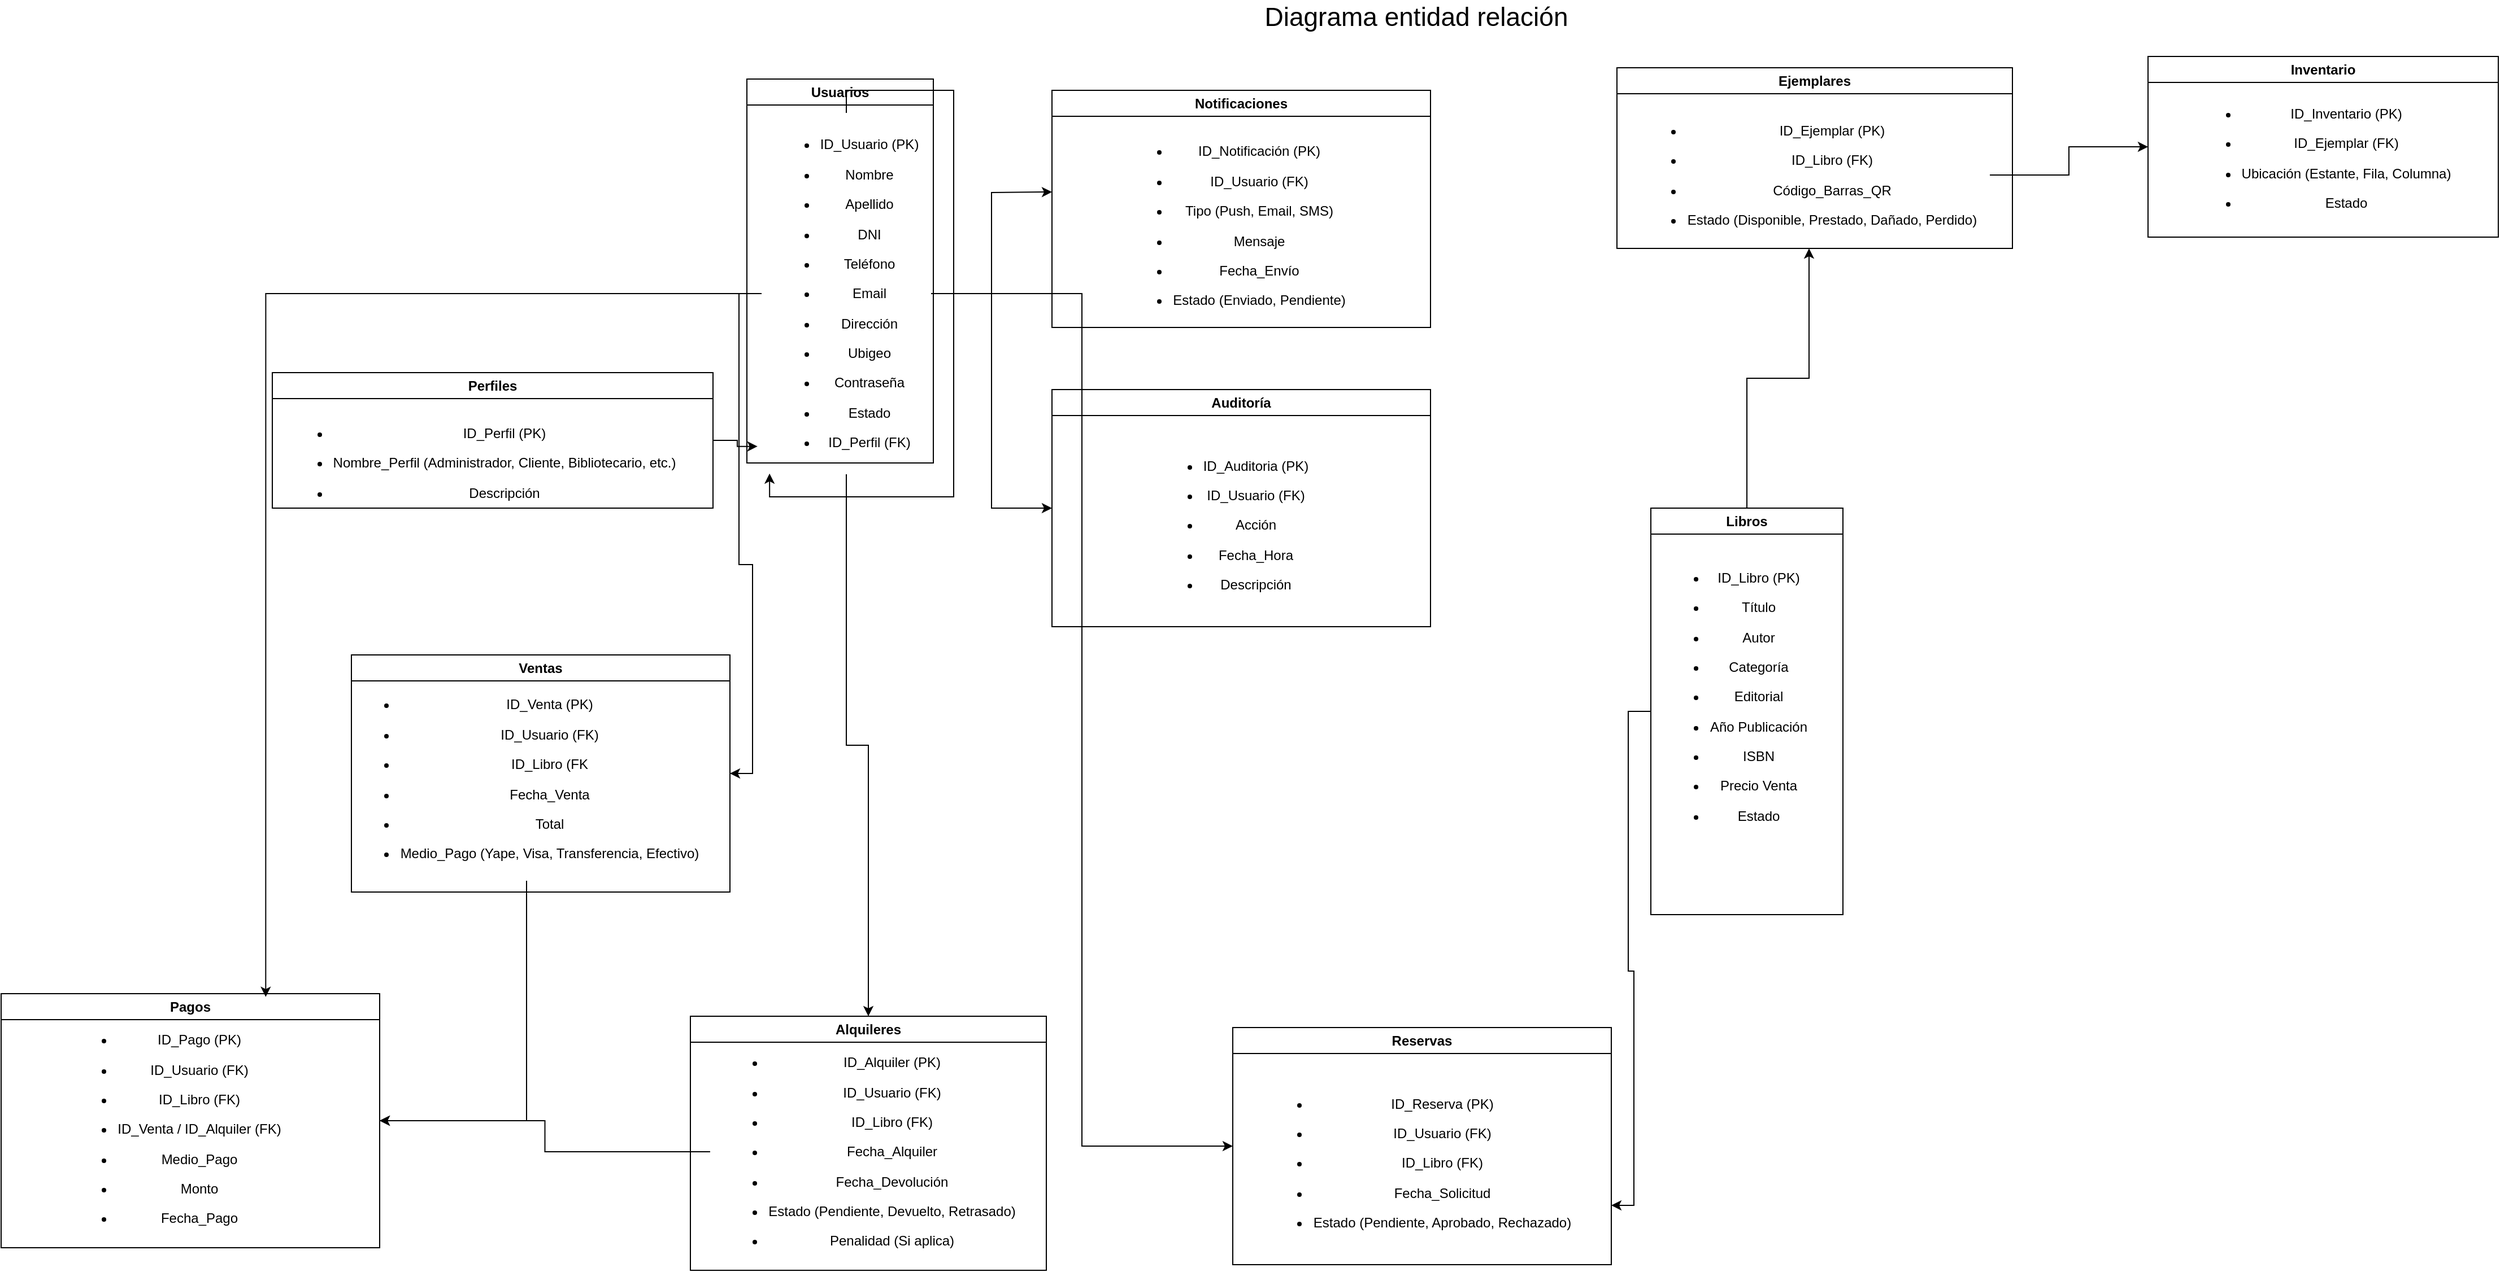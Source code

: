 <mxfile version="26.1.2">
  <diagram name="Página-1" id="Q23V5PgTzqkQusmR3ppg">
    <mxGraphModel dx="2442" dy="1252" grid="1" gridSize="10" guides="1" tooltips="1" connect="1" arrows="1" fold="1" page="1" pageScale="1" pageWidth="827" pageHeight="1169" math="0" shadow="0">
      <root>
        <mxCell id="0" />
        <mxCell id="1" parent="0" />
        <mxCell id="2k5BZR3DYDmmBKU9DnCx-13" value="&lt;font style=&quot;font-size: 23px;&quot;&gt;Diagrama entidad relación&lt;/font&gt;" style="text;html=1;align=center;verticalAlign=middle;whiteSpace=wrap;rounded=0;" vertex="1" parent="1">
          <mxGeometry x="1085" y="30" width="435" height="30" as="geometry" />
        </mxCell>
        <mxCell id="2k5BZR3DYDmmBKU9DnCx-14" value="&lt;p data-pm-slice=&quot;1 1 [&amp;quot;ordered_list&amp;quot;,{&amp;quot;spread&amp;quot;:true,&amp;quot;startingNumber&amp;quot;:1,&amp;quot;start&amp;quot;:1657,&amp;quot;end&amp;quot;:3684},&amp;quot;regular_list_item&amp;quot;,{&amp;quot;start&amp;quot;:1657,&amp;quot;end&amp;quot;:1870}]&quot;&gt;&lt;strong&gt;Usuarios&lt;/strong&gt;&lt;/p&gt;" style="swimlane;whiteSpace=wrap;html=1;" vertex="1" parent="1">
          <mxGeometry x="710" y="100" width="165" height="340" as="geometry" />
        </mxCell>
        <mxCell id="2k5BZR3DYDmmBKU9DnCx-68" style="edgeStyle=orthogonalEdgeStyle;rounded=0;orthogonalLoop=1;jettySize=auto;html=1;" edge="1" parent="2k5BZR3DYDmmBKU9DnCx-14" source="2k5BZR3DYDmmBKU9DnCx-17">
          <mxGeometry relative="1" as="geometry">
            <mxPoint x="270" y="100" as="targetPoint" />
          </mxGeometry>
        </mxCell>
        <mxCell id="2k5BZR3DYDmmBKU9DnCx-17" value="&lt;ul data-pm-slice=&quot;3 3 [&amp;quot;ordered_list&amp;quot;,{&amp;quot;spread&amp;quot;:true,&amp;quot;startingNumber&amp;quot;:1,&amp;quot;start&amp;quot;:1657,&amp;quot;end&amp;quot;:3684},&amp;quot;regular_list_item&amp;quot;,{&amp;quot;start&amp;quot;:1657,&amp;quot;end&amp;quot;:1870}]&quot; data-spread=&quot;false&quot;&gt;&lt;li&gt;&lt;p&gt;ID_Usuario (PK)&lt;/p&gt;&lt;/li&gt;&lt;li&gt;&lt;p&gt;Nombre&lt;/p&gt;&lt;/li&gt;&lt;li&gt;&lt;p&gt;Apellido&lt;/p&gt;&lt;/li&gt;&lt;li&gt;&lt;p&gt;DNI&lt;/p&gt;&lt;/li&gt;&lt;li&gt;&lt;p&gt;Teléfono&lt;/p&gt;&lt;/li&gt;&lt;li&gt;&lt;p&gt;Email&lt;/p&gt;&lt;/li&gt;&lt;li&gt;&lt;p&gt;Dirección&lt;/p&gt;&lt;/li&gt;&lt;li&gt;&lt;p&gt;Ubigeo&lt;/p&gt;&lt;/li&gt;&lt;li&gt;&lt;p&gt;Contraseña&lt;/p&gt;&lt;/li&gt;&lt;li&gt;&lt;p&gt;Estado&lt;/p&gt;&lt;/li&gt;&lt;li&gt;&lt;p&gt;ID_Perfil (FK)&lt;/p&gt;&lt;/li&gt;&lt;/ul&gt;" style="text;html=1;align=center;verticalAlign=middle;resizable=0;points=[];autosize=1;strokeColor=none;fillColor=none;" vertex="1" parent="2k5BZR3DYDmmBKU9DnCx-14">
          <mxGeometry x="13" y="30" width="150" height="320" as="geometry" />
        </mxCell>
        <mxCell id="2k5BZR3DYDmmBKU9DnCx-66" style="edgeStyle=orthogonalEdgeStyle;rounded=0;orthogonalLoop=1;jettySize=auto;html=1;entryX=0.047;entryY=0.998;entryDx=0;entryDy=0;entryPerimeter=0;" edge="1" parent="2k5BZR3DYDmmBKU9DnCx-14" source="2k5BZR3DYDmmBKU9DnCx-17" target="2k5BZR3DYDmmBKU9DnCx-17">
          <mxGeometry relative="1" as="geometry" />
        </mxCell>
        <mxCell id="2k5BZR3DYDmmBKU9DnCx-18" value="&lt;p data-pm-slice=&quot;1 1 [&amp;quot;ordered_list&amp;quot;,{&amp;quot;spread&amp;quot;:true,&amp;quot;startingNumber&amp;quot;:1,&amp;quot;start&amp;quot;:1657,&amp;quot;end&amp;quot;:3684},&amp;quot;regular_list_item&amp;quot;,{&amp;quot;start&amp;quot;:1872,&amp;quot;end&amp;quot;:2020}]&quot;&gt;&lt;strong&gt;Perfiles&lt;/strong&gt;&lt;/p&gt;" style="swimlane;whiteSpace=wrap;html=1;" vertex="1" parent="1">
          <mxGeometry x="290" y="360" width="390" height="120" as="geometry" />
        </mxCell>
        <mxCell id="2k5BZR3DYDmmBKU9DnCx-28" value="&lt;ul data-pm-slice=&quot;3 3 [&amp;quot;ordered_list&amp;quot;,{&amp;quot;spread&amp;quot;:true,&amp;quot;startingNumber&amp;quot;:1,&amp;quot;start&amp;quot;:1657,&amp;quot;end&amp;quot;:3684},&amp;quot;regular_list_item&amp;quot;,{&amp;quot;start&amp;quot;:1872,&amp;quot;end&amp;quot;:2020}]&quot; data-spread=&quot;false&quot;&gt;&lt;li&gt;&lt;p&gt;ID_Perfil (PK)&lt;/p&gt;&lt;/li&gt;&lt;li&gt;&lt;p&gt;Nombre_Perfil (Administrador, Cliente, Bibliotecario, etc.)&lt;/p&gt;&lt;/li&gt;&lt;li&gt;&lt;p&gt;Descripción&lt;/p&gt;&lt;/li&gt;&lt;/ul&gt;" style="text;html=1;align=center;verticalAlign=middle;resizable=0;points=[];autosize=1;strokeColor=none;fillColor=none;" vertex="1" parent="2k5BZR3DYDmmBKU9DnCx-18">
          <mxGeometry y="30" width="370" height="100" as="geometry" />
        </mxCell>
        <mxCell id="2k5BZR3DYDmmBKU9DnCx-64" style="edgeStyle=orthogonalEdgeStyle;rounded=0;orthogonalLoop=1;jettySize=auto;html=1;entryX=1;entryY=0.75;entryDx=0;entryDy=0;" edge="1" parent="1" source="2k5BZR3DYDmmBKU9DnCx-20" target="2k5BZR3DYDmmBKU9DnCx-36">
          <mxGeometry relative="1" as="geometry" />
        </mxCell>
        <mxCell id="2k5BZR3DYDmmBKU9DnCx-67" style="edgeStyle=orthogonalEdgeStyle;rounded=0;orthogonalLoop=1;jettySize=auto;html=1;" edge="1" parent="1" source="2k5BZR3DYDmmBKU9DnCx-20" target="2k5BZR3DYDmmBKU9DnCx-26">
          <mxGeometry relative="1" as="geometry" />
        </mxCell>
        <mxCell id="2k5BZR3DYDmmBKU9DnCx-20" value="&lt;p data-pm-slice=&quot;1 1 [&amp;quot;ordered_list&amp;quot;,{&amp;quot;spread&amp;quot;:true,&amp;quot;startingNumber&amp;quot;:1,&amp;quot;start&amp;quot;:1657,&amp;quot;end&amp;quot;:3684},&amp;quot;regular_list_item&amp;quot;,{&amp;quot;start&amp;quot;:2022,&amp;quot;end&amp;quot;:2202}]&quot;&gt;&lt;strong&gt;Libros&lt;/strong&gt;&lt;/p&gt;" style="swimlane;whiteSpace=wrap;html=1;" vertex="1" parent="1">
          <mxGeometry x="1510" y="480" width="170" height="360" as="geometry" />
        </mxCell>
        <mxCell id="2k5BZR3DYDmmBKU9DnCx-27" value="&lt;ul data-pm-slice=&quot;3 3 [&amp;quot;ordered_list&amp;quot;,{&amp;quot;spread&amp;quot;:true,&amp;quot;startingNumber&amp;quot;:1,&amp;quot;start&amp;quot;:1657,&amp;quot;end&amp;quot;:3684},&amp;quot;regular_list_item&amp;quot;,{&amp;quot;start&amp;quot;:2022,&amp;quot;end&amp;quot;:2202}]&quot; data-spread=&quot;false&quot;&gt;&lt;li&gt;&lt;p&gt;ID_Libro (PK)&lt;/p&gt;&lt;/li&gt;&lt;li&gt;&lt;p&gt;Título&lt;/p&gt;&lt;/li&gt;&lt;li&gt;&lt;p&gt;Autor&lt;/p&gt;&lt;/li&gt;&lt;li&gt;&lt;p&gt;Categoría&lt;/p&gt;&lt;/li&gt;&lt;li&gt;&lt;p&gt;Editorial&lt;/p&gt;&lt;/li&gt;&lt;li&gt;&lt;p&gt;Año Publicación&lt;/p&gt;&lt;/li&gt;&lt;li&gt;&lt;p&gt;ISBN&lt;/p&gt;&lt;/li&gt;&lt;li&gt;&lt;p&gt;Precio Venta&lt;/p&gt;&lt;/li&gt;&lt;li&gt;&lt;p&gt;Estado&lt;/p&gt;&lt;/li&gt;&lt;/ul&gt;" style="text;html=1;align=center;verticalAlign=middle;resizable=0;points=[];autosize=1;strokeColor=none;fillColor=none;" vertex="1" parent="2k5BZR3DYDmmBKU9DnCx-20">
          <mxGeometry y="37" width="150" height="260" as="geometry" />
        </mxCell>
        <mxCell id="2k5BZR3DYDmmBKU9DnCx-22" value="&lt;p data-pm-slice=&quot;1 1 [&amp;quot;ordered_list&amp;quot;,{&amp;quot;spread&amp;quot;:true,&amp;quot;startingNumber&amp;quot;:1,&amp;quot;start&amp;quot;:1657,&amp;quot;end&amp;quot;:3684},&amp;quot;regular_list_item&amp;quot;,{&amp;quot;start&amp;quot;:2204,&amp;quot;end&amp;quot;:2363}]&quot;&gt;&lt;strong&gt;Ejemplares&lt;/strong&gt;&lt;/p&gt;" style="swimlane;whiteSpace=wrap;html=1;" vertex="1" parent="1">
          <mxGeometry x="1480" y="90" width="350" height="160" as="geometry" />
        </mxCell>
        <mxCell id="2k5BZR3DYDmmBKU9DnCx-26" value="&lt;ul data-pm-slice=&quot;3 3 [&amp;quot;ordered_list&amp;quot;,{&amp;quot;spread&amp;quot;:true,&amp;quot;startingNumber&amp;quot;:1,&amp;quot;start&amp;quot;:1657,&amp;quot;end&amp;quot;:3684},&amp;quot;regular_list_item&amp;quot;,{&amp;quot;start&amp;quot;:2204,&amp;quot;end&amp;quot;:2363}]&quot; data-spread=&quot;false&quot;&gt;&lt;li&gt;&lt;p&gt;ID_Ejemplar (PK)&lt;/p&gt;&lt;/li&gt;&lt;li&gt;&lt;p&gt;ID_Libro (FK)&lt;/p&gt;&lt;/li&gt;&lt;li&gt;&lt;p&gt;Código_Barras_QR&lt;/p&gt;&lt;/li&gt;&lt;li&gt;&lt;p&gt;Estado (Disponible, Prestado, Dañado, Perdido)&lt;/p&gt;&lt;/li&gt;&lt;/ul&gt;" style="text;html=1;align=center;verticalAlign=middle;resizable=0;points=[];autosize=1;strokeColor=none;fillColor=none;" vertex="1" parent="2k5BZR3DYDmmBKU9DnCx-22">
          <mxGeometry x="10" y="30" width="320" height="130" as="geometry" />
        </mxCell>
        <mxCell id="2k5BZR3DYDmmBKU9DnCx-24" value="&lt;p data-pm-slice=&quot;1 1 [&amp;quot;ordered_list&amp;quot;,{&amp;quot;spread&amp;quot;:true,&amp;quot;startingNumber&amp;quot;:1,&amp;quot;start&amp;quot;:1657,&amp;quot;end&amp;quot;:3684},&amp;quot;regular_list_item&amp;quot;,{&amp;quot;start&amp;quot;:2365,&amp;quot;end&amp;quot;:2507}]&quot;&gt;&lt;strong&gt;Inventario&lt;/strong&gt;&lt;/p&gt;" style="swimlane;whiteSpace=wrap;html=1;" vertex="1" parent="1">
          <mxGeometry x="1950" y="80" width="310" height="160" as="geometry" />
        </mxCell>
        <mxCell id="2k5BZR3DYDmmBKU9DnCx-29" value="&lt;ul data-pm-slice=&quot;3 3 [&amp;quot;ordered_list&amp;quot;,{&amp;quot;spread&amp;quot;:true,&amp;quot;startingNumber&amp;quot;:1,&amp;quot;start&amp;quot;:1657,&amp;quot;end&amp;quot;:3684},&amp;quot;regular_list_item&amp;quot;,{&amp;quot;start&amp;quot;:2365,&amp;quot;end&amp;quot;:2507}]&quot; data-spread=&quot;false&quot;&gt;&lt;li&gt;&lt;p&gt;ID_Inventario (PK)&lt;/p&gt;&lt;/li&gt;&lt;li&gt;&lt;p&gt;ID_Ejemplar (FK)&lt;/p&gt;&lt;/li&gt;&lt;li&gt;&lt;p&gt;Ubicación (Estante, Fila, Columna)&lt;/p&gt;&lt;/li&gt;&lt;li&gt;&lt;p&gt;Estado&lt;/p&gt;&lt;/li&gt;&lt;/ul&gt;" style="text;html=1;align=center;verticalAlign=middle;resizable=0;points=[];autosize=1;strokeColor=none;fillColor=none;" vertex="1" parent="2k5BZR3DYDmmBKU9DnCx-24">
          <mxGeometry x="30" y="25" width="250" height="130" as="geometry" />
        </mxCell>
        <mxCell id="2k5BZR3DYDmmBKU9DnCx-30" value="&lt;p data-pm-slice=&quot;1 1 [&amp;quot;ordered_list&amp;quot;,{&amp;quot;spread&amp;quot;:true,&amp;quot;startingNumber&amp;quot;:1,&amp;quot;start&amp;quot;:1657,&amp;quot;end&amp;quot;:3684},&amp;quot;regular_list_item&amp;quot;,{&amp;quot;start&amp;quot;:2509,&amp;quot;end&amp;quot;:2717}]&quot;&gt;&lt;strong&gt;Alquileres&lt;/strong&gt;&lt;/p&gt;" style="swimlane;whiteSpace=wrap;html=1;startSize=23;" vertex="1" parent="1">
          <mxGeometry x="660" y="930" width="315" height="225" as="geometry" />
        </mxCell>
        <mxCell id="2k5BZR3DYDmmBKU9DnCx-32" value="&lt;ul data-pm-slice=&quot;3 3 [&amp;quot;ordered_list&amp;quot;,{&amp;quot;spread&amp;quot;:true,&amp;quot;startingNumber&amp;quot;:1,&amp;quot;start&amp;quot;:1657,&amp;quot;end&amp;quot;:3684},&amp;quot;regular_list_item&amp;quot;,{&amp;quot;start&amp;quot;:2509,&amp;quot;end&amp;quot;:2717}]&quot; data-spread=&quot;false&quot;&gt;&lt;li&gt;&lt;p&gt;ID_Alquiler (PK)&lt;/p&gt;&lt;/li&gt;&lt;li&gt;&lt;p&gt;ID_Usuario (FK)&lt;/p&gt;&lt;/li&gt;&lt;li&gt;&lt;p&gt;ID_Libro (FK)&lt;/p&gt;&lt;/li&gt;&lt;li&gt;&lt;p&gt;Fecha_Alquiler&lt;/p&gt;&lt;/li&gt;&lt;li&gt;&lt;p&gt;Fecha_Devolución&lt;/p&gt;&lt;/li&gt;&lt;li&gt;&lt;p&gt;Estado (Pendiente, Devuelto, Retrasado)&lt;/p&gt;&lt;/li&gt;&lt;li&gt;&lt;p&gt;Penalidad (Si aplica)&lt;/p&gt;&lt;/li&gt;&lt;/ul&gt;" style="text;html=1;align=center;verticalAlign=middle;resizable=0;points=[];autosize=1;strokeColor=none;fillColor=none;" vertex="1" parent="2k5BZR3DYDmmBKU9DnCx-30">
          <mxGeometry x="17.5" y="15" width="280" height="210" as="geometry" />
        </mxCell>
        <mxCell id="2k5BZR3DYDmmBKU9DnCx-33" value="&lt;p data-pm-slice=&quot;1 1 [&amp;quot;ordered_list&amp;quot;,{&amp;quot;spread&amp;quot;:true,&amp;quot;startingNumber&amp;quot;:1,&amp;quot;start&amp;quot;:1657,&amp;quot;end&amp;quot;:3684},&amp;quot;regular_list_item&amp;quot;,{&amp;quot;start&amp;quot;:2719,&amp;quot;end&amp;quot;:2886}]&quot;&gt;&lt;strong&gt;Ventas&lt;/strong&gt;&lt;/p&gt;" style="swimlane;whiteSpace=wrap;html=1;startSize=23;" vertex="1" parent="1">
          <mxGeometry x="360" y="610" width="335" height="210" as="geometry" />
        </mxCell>
        <mxCell id="2k5BZR3DYDmmBKU9DnCx-35" value="&lt;ul data-pm-slice=&quot;3 3 [&amp;quot;ordered_list&amp;quot;,{&amp;quot;spread&amp;quot;:true,&amp;quot;startingNumber&amp;quot;:1,&amp;quot;start&amp;quot;:1657,&amp;quot;end&amp;quot;:3684},&amp;quot;regular_list_item&amp;quot;,{&amp;quot;start&amp;quot;:2719,&amp;quot;end&amp;quot;:2886}]&quot; data-spread=&quot;false&quot;&gt;&lt;li&gt;&lt;p&gt;ID_Venta (PK)&lt;/p&gt;&lt;/li&gt;&lt;li&gt;&lt;p&gt;ID_Usuario (FK)&lt;/p&gt;&lt;/li&gt;&lt;li&gt;&lt;p&gt;ID_Libro (FK&lt;/p&gt;&lt;/li&gt;&lt;li&gt;&lt;p&gt;Fecha_Venta&lt;/p&gt;&lt;/li&gt;&lt;li&gt;&lt;p&gt;Total&lt;/p&gt;&lt;/li&gt;&lt;li&gt;&lt;p&gt;Medio_Pago (Yape, Visa, Transferencia, Efectivo)&lt;/p&gt;&lt;/li&gt;&lt;/ul&gt;" style="text;html=1;align=center;verticalAlign=middle;resizable=0;points=[];autosize=1;strokeColor=none;fillColor=none;" vertex="1" parent="2k5BZR3DYDmmBKU9DnCx-33">
          <mxGeometry x="-10" y="20" width="330" height="180" as="geometry" />
        </mxCell>
        <mxCell id="2k5BZR3DYDmmBKU9DnCx-36" value="&lt;p data-pm-slice=&quot;1 1 [&amp;quot;ordered_list&amp;quot;,{&amp;quot;spread&amp;quot;:true,&amp;quot;startingNumber&amp;quot;:1,&amp;quot;start&amp;quot;:1657,&amp;quot;end&amp;quot;:3684},&amp;quot;regular_list_item&amp;quot;,{&amp;quot;start&amp;quot;:2888,&amp;quot;end&amp;quot;:3052}]&quot;&gt;&lt;strong&gt;Reservas&lt;/strong&gt;&lt;/p&gt;" style="swimlane;whiteSpace=wrap;html=1;startSize=23;" vertex="1" parent="1">
          <mxGeometry x="1140" y="940" width="335" height="210" as="geometry" />
        </mxCell>
        <mxCell id="2k5BZR3DYDmmBKU9DnCx-38" value="&lt;ul data-pm-slice=&quot;3 3 [&amp;quot;ordered_list&amp;quot;,{&amp;quot;spread&amp;quot;:true,&amp;quot;startingNumber&amp;quot;:1,&amp;quot;start&amp;quot;:1657,&amp;quot;end&amp;quot;:3684},&amp;quot;regular_list_item&amp;quot;,{&amp;quot;start&amp;quot;:2888,&amp;quot;end&amp;quot;:3052}]&quot; data-spread=&quot;false&quot;&gt;&lt;li&gt;&lt;p&gt;ID_Reserva (PK)&lt;/p&gt;&lt;/li&gt;&lt;li&gt;&lt;p&gt;ID_Usuario (FK)&lt;/p&gt;&lt;/li&gt;&lt;li&gt;&lt;p&gt;ID_Libro (FK)&lt;/p&gt;&lt;/li&gt;&lt;li&gt;&lt;p&gt;Fecha_Solicitud&lt;/p&gt;&lt;/li&gt;&lt;li&gt;&lt;p&gt;Estado (Pendiente, Aprobado, Rechazado)&lt;/p&gt;&lt;/li&gt;&lt;/ul&gt;" style="text;html=1;align=center;verticalAlign=middle;resizable=0;points=[];autosize=1;strokeColor=none;fillColor=none;" vertex="1" parent="2k5BZR3DYDmmBKU9DnCx-36">
          <mxGeometry x="20" y="40" width="290" height="160" as="geometry" />
        </mxCell>
        <mxCell id="2k5BZR3DYDmmBKU9DnCx-39" value="&lt;p data-pm-slice=&quot;1 1 [&amp;quot;ordered_list&amp;quot;,{&amp;quot;spread&amp;quot;:true,&amp;quot;startingNumber&amp;quot;:1,&amp;quot;start&amp;quot;:1657,&amp;quot;end&amp;quot;:3684},&amp;quot;regular_list_item&amp;quot;,{&amp;quot;start&amp;quot;:3054,&amp;quot;end&amp;quot;:3208}]&quot;&gt;&lt;strong&gt;Pagos&lt;/strong&gt;&lt;/p&gt;" style="swimlane;whiteSpace=wrap;html=1;startSize=23;" vertex="1" parent="1">
          <mxGeometry x="50" y="910" width="335" height="225" as="geometry" />
        </mxCell>
        <mxCell id="2k5BZR3DYDmmBKU9DnCx-41" value="&lt;ul data-pm-slice=&quot;3 3 [&amp;quot;ordered_list&amp;quot;,{&amp;quot;spread&amp;quot;:true,&amp;quot;startingNumber&amp;quot;:1,&amp;quot;start&amp;quot;:1657,&amp;quot;end&amp;quot;:3684},&amp;quot;regular_list_item&amp;quot;,{&amp;quot;start&amp;quot;:3054,&amp;quot;end&amp;quot;:3208}]&quot; data-spread=&quot;false&quot;&gt;&lt;li&gt;&lt;p&gt;ID_Pago (PK)&lt;/p&gt;&lt;/li&gt;&lt;li&gt;&lt;p&gt;ID_Usuario (FK)&lt;/p&gt;&lt;/li&gt;&lt;li&gt;&lt;p&gt;&lt;span style=&quot;background-color: transparent; color: light-dark(rgb(0, 0, 0), rgb(255, 255, 255));&quot;&gt;ID_Libro (FK)&lt;/span&gt;&lt;/p&gt;&lt;/li&gt;&lt;li&gt;&lt;p&gt;ID_Venta / ID_Alquiler (FK)&lt;/p&gt;&lt;/li&gt;&lt;li&gt;&lt;p&gt;Medio_Pago&lt;/p&gt;&lt;/li&gt;&lt;li&gt;&lt;p&gt;Monto&lt;/p&gt;&lt;/li&gt;&lt;li&gt;&lt;p&gt;Fecha_Pago&lt;/p&gt;&lt;/li&gt;&lt;/ul&gt;" style="text;html=1;align=center;verticalAlign=middle;resizable=0;points=[];autosize=1;strokeColor=none;fillColor=none;" vertex="1" parent="2k5BZR3DYDmmBKU9DnCx-39">
          <mxGeometry x="50" y="15" width="210" height="210" as="geometry" />
        </mxCell>
        <mxCell id="2k5BZR3DYDmmBKU9DnCx-42" value="&lt;p data-pm-slice=&quot;1 1 [&amp;quot;ordered_list&amp;quot;,{&amp;quot;spread&amp;quot;:true,&amp;quot;startingNumber&amp;quot;:1,&amp;quot;start&amp;quot;:1657,&amp;quot;end&amp;quot;:3684},&amp;quot;regular_list_item&amp;quot;,{&amp;quot;start&amp;quot;:3339,&amp;quot;end&amp;quot;:3484}]&quot;&gt;&lt;strong&gt;Auditoría&lt;/strong&gt;&lt;/p&gt;" style="swimlane;whiteSpace=wrap;html=1;startSize=23;" vertex="1" parent="1">
          <mxGeometry x="980" y="375" width="335" height="210" as="geometry" />
        </mxCell>
        <mxCell id="2k5BZR3DYDmmBKU9DnCx-47" value="&lt;ul data-pm-slice=&quot;3 3 [&amp;quot;ordered_list&amp;quot;,{&amp;quot;spread&amp;quot;:true,&amp;quot;startingNumber&amp;quot;:1,&amp;quot;start&amp;quot;:1657,&amp;quot;end&amp;quot;:3684},&amp;quot;regular_list_item&amp;quot;,{&amp;quot;start&amp;quot;:3339,&amp;quot;end&amp;quot;:3484}]&quot; data-spread=&quot;false&quot;&gt;&lt;li&gt;&lt;p&gt;ID_Auditoria (PK)&lt;/p&gt;&lt;/li&gt;&lt;li&gt;&lt;p&gt;ID_Usuario (FK)&lt;/p&gt;&lt;/li&gt;&lt;li&gt;&lt;p&gt;Acción&lt;/p&gt;&lt;/li&gt;&lt;li&gt;&lt;p&gt;Fecha_Hora&lt;/p&gt;&lt;/li&gt;&lt;li&gt;&lt;p&gt;Descripción&lt;/p&gt;&lt;/li&gt;&lt;/ul&gt;" style="text;html=1;align=center;verticalAlign=middle;resizable=0;points=[];autosize=1;strokeColor=none;fillColor=none;" vertex="1" parent="2k5BZR3DYDmmBKU9DnCx-42">
          <mxGeometry x="80" y="40" width="160" height="160" as="geometry" />
        </mxCell>
        <mxCell id="2k5BZR3DYDmmBKU9DnCx-44" value="&lt;p data-pm-slice=&quot;1 1 [&amp;quot;ordered_list&amp;quot;,{&amp;quot;spread&amp;quot;:true,&amp;quot;startingNumber&amp;quot;:1,&amp;quot;start&amp;quot;:1657,&amp;quot;end&amp;quot;:3684},&amp;quot;regular_list_item&amp;quot;,{&amp;quot;start&amp;quot;:3486,&amp;quot;end&amp;quot;:3684}]&quot;&gt;&lt;strong&gt;Notificaciones&lt;/strong&gt;&lt;/p&gt;" style="swimlane;whiteSpace=wrap;html=1;startSize=23;" vertex="1" parent="1">
          <mxGeometry x="980" y="110" width="335" height="210" as="geometry" />
        </mxCell>
        <mxCell id="2k5BZR3DYDmmBKU9DnCx-46" value="&lt;ul data-pm-slice=&quot;3 3 [&amp;quot;ordered_list&amp;quot;,{&amp;quot;spread&amp;quot;:true,&amp;quot;startingNumber&amp;quot;:1,&amp;quot;start&amp;quot;:1657,&amp;quot;end&amp;quot;:3684},&amp;quot;regular_list_item&amp;quot;,{&amp;quot;start&amp;quot;:3486,&amp;quot;end&amp;quot;:3684}]&quot; data-spread=&quot;false&quot;&gt;&lt;li&gt;&lt;p&gt;ID_Notificación (PK)&lt;/p&gt;&lt;/li&gt;&lt;li&gt;&lt;p&gt;ID_Usuario (FK)&lt;/p&gt;&lt;/li&gt;&lt;li&gt;&lt;p&gt;Tipo (Push, Email, SMS)&lt;/p&gt;&lt;/li&gt;&lt;li&gt;&lt;p&gt;Mensaje&lt;/p&gt;&lt;/li&gt;&lt;li&gt;&lt;p&gt;Fecha_Envío&lt;/p&gt;&lt;/li&gt;&lt;li&gt;&lt;p&gt;Estado (Enviado, Pendiente)&lt;/p&gt;&lt;/li&gt;&lt;/ul&gt;" style="text;html=1;align=center;verticalAlign=middle;resizable=0;points=[];autosize=1;strokeColor=none;fillColor=none;" vertex="1" parent="2k5BZR3DYDmmBKU9DnCx-44">
          <mxGeometry x="52.5" y="30" width="220" height="180" as="geometry" />
        </mxCell>
        <mxCell id="2k5BZR3DYDmmBKU9DnCx-53" style="edgeStyle=orthogonalEdgeStyle;rounded=0;orthogonalLoop=1;jettySize=auto;html=1;entryX=-0.024;entryY=0.923;entryDx=0;entryDy=0;entryPerimeter=0;" edge="1" parent="1" source="2k5BZR3DYDmmBKU9DnCx-18" target="2k5BZR3DYDmmBKU9DnCx-17">
          <mxGeometry relative="1" as="geometry" />
        </mxCell>
        <mxCell id="2k5BZR3DYDmmBKU9DnCx-55" style="edgeStyle=orthogonalEdgeStyle;rounded=0;orthogonalLoop=1;jettySize=auto;html=1;entryX=0;entryY=0.5;entryDx=0;entryDy=0;" edge="1" parent="1" source="2k5BZR3DYDmmBKU9DnCx-26" target="2k5BZR3DYDmmBKU9DnCx-24">
          <mxGeometry relative="1" as="geometry" />
        </mxCell>
        <mxCell id="2k5BZR3DYDmmBKU9DnCx-59" style="edgeStyle=orthogonalEdgeStyle;rounded=0;orthogonalLoop=1;jettySize=auto;html=1;entryX=0;entryY=0.5;entryDx=0;entryDy=0;" edge="1" parent="1" source="2k5BZR3DYDmmBKU9DnCx-17" target="2k5BZR3DYDmmBKU9DnCx-36">
          <mxGeometry relative="1" as="geometry" />
        </mxCell>
        <mxCell id="2k5BZR3DYDmmBKU9DnCx-65" style="edgeStyle=orthogonalEdgeStyle;rounded=0;orthogonalLoop=1;jettySize=auto;html=1;entryX=0.5;entryY=0;entryDx=0;entryDy=0;" edge="1" parent="1" source="2k5BZR3DYDmmBKU9DnCx-17" target="2k5BZR3DYDmmBKU9DnCx-30">
          <mxGeometry relative="1" as="geometry" />
        </mxCell>
        <mxCell id="2k5BZR3DYDmmBKU9DnCx-69" style="edgeStyle=orthogonalEdgeStyle;rounded=0;orthogonalLoop=1;jettySize=auto;html=1;entryX=0;entryY=0.5;entryDx=0;entryDy=0;" edge="1" parent="1" source="2k5BZR3DYDmmBKU9DnCx-17" target="2k5BZR3DYDmmBKU9DnCx-42">
          <mxGeometry relative="1" as="geometry" />
        </mxCell>
        <mxCell id="2k5BZR3DYDmmBKU9DnCx-70" style="edgeStyle=orthogonalEdgeStyle;rounded=0;orthogonalLoop=1;jettySize=auto;html=1;entryX=1;entryY=0.5;entryDx=0;entryDy=0;" edge="1" parent="1" source="2k5BZR3DYDmmBKU9DnCx-17" target="2k5BZR3DYDmmBKU9DnCx-33">
          <mxGeometry relative="1" as="geometry" />
        </mxCell>
        <mxCell id="2k5BZR3DYDmmBKU9DnCx-71" style="edgeStyle=orthogonalEdgeStyle;rounded=0;orthogonalLoop=1;jettySize=auto;html=1;entryX=0.699;entryY=0.013;entryDx=0;entryDy=0;entryPerimeter=0;" edge="1" parent="1" source="2k5BZR3DYDmmBKU9DnCx-17" target="2k5BZR3DYDmmBKU9DnCx-39">
          <mxGeometry relative="1" as="geometry" />
        </mxCell>
        <mxCell id="2k5BZR3DYDmmBKU9DnCx-76" style="edgeStyle=orthogonalEdgeStyle;rounded=0;orthogonalLoop=1;jettySize=auto;html=1;entryX=1;entryY=0.5;entryDx=0;entryDy=0;" edge="1" parent="1" source="2k5BZR3DYDmmBKU9DnCx-35" target="2k5BZR3DYDmmBKU9DnCx-39">
          <mxGeometry relative="1" as="geometry" />
        </mxCell>
        <mxCell id="2k5BZR3DYDmmBKU9DnCx-77" style="edgeStyle=orthogonalEdgeStyle;rounded=0;orthogonalLoop=1;jettySize=auto;html=1;entryX=1;entryY=0.5;entryDx=0;entryDy=0;" edge="1" parent="1" source="2k5BZR3DYDmmBKU9DnCx-32" target="2k5BZR3DYDmmBKU9DnCx-39">
          <mxGeometry relative="1" as="geometry" />
        </mxCell>
      </root>
    </mxGraphModel>
  </diagram>
</mxfile>
